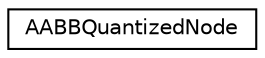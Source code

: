 digraph "Graphical Class Hierarchy"
{
  edge [fontname="Helvetica",fontsize="10",labelfontname="Helvetica",labelfontsize="10"];
  node [fontname="Helvetica",fontsize="10",shape=record];
  rankdir="LR";
  Node1 [label="AABBQuantizedNode",height=0.2,width=0.4,color="black", fillcolor="white", style="filled",URL="$class_a_a_b_b_quantized_node.html"];
}
